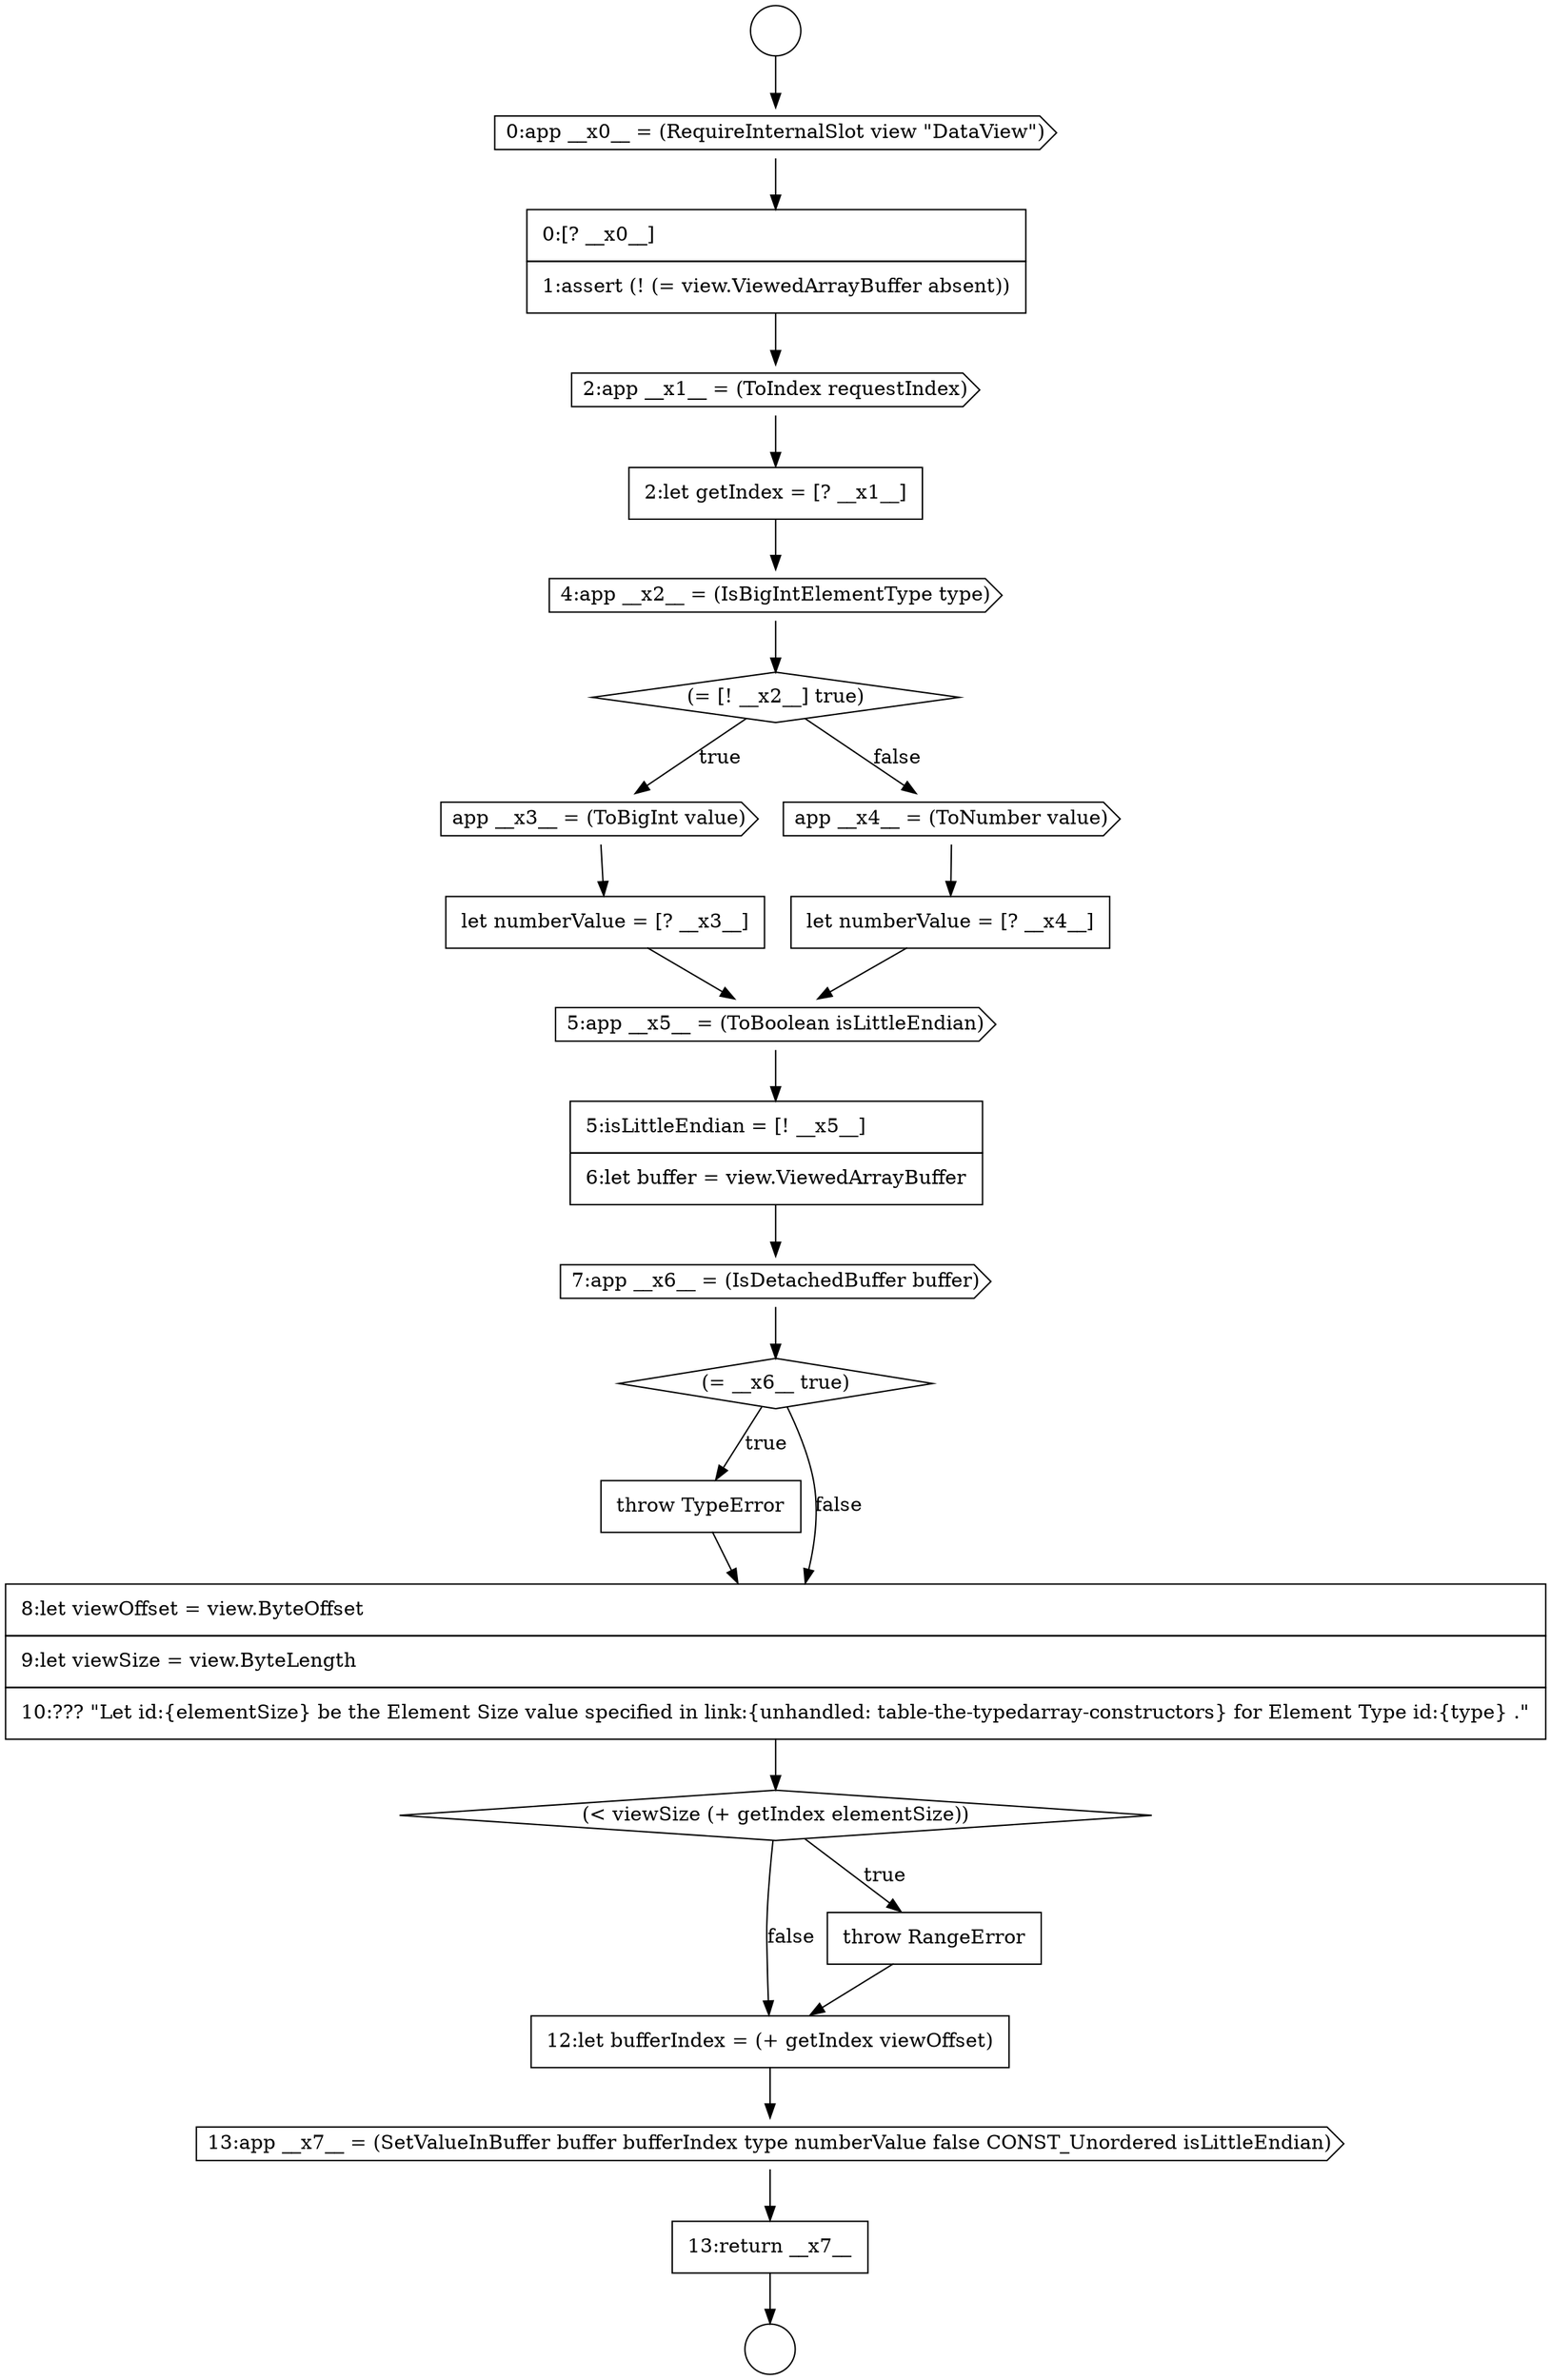 digraph {
  node17246 [shape=none, margin=0, label=<<font color="black">
    <table border="0" cellborder="1" cellspacing="0" cellpadding="10">
      <tr><td align="left">throw TypeError</td></tr>
    </table>
  </font>> color="black" fillcolor="white" style=filled]
  node17243 [shape=none, margin=0, label=<<font color="black">
    <table border="0" cellborder="1" cellspacing="0" cellpadding="10">
      <tr><td align="left">5:isLittleEndian = [! __x5__]</td></tr>
      <tr><td align="left">6:let buffer = view.ViewedArrayBuffer</td></tr>
    </table>
  </font>> color="black" fillcolor="white" style=filled]
  node17234 [shape=cds, label=<<font color="black">2:app __x1__ = (ToIndex requestIndex)</font>> color="black" fillcolor="white" style=filled]
  node17238 [shape=cds, label=<<font color="black">app __x3__ = (ToBigInt value)</font>> color="black" fillcolor="white" style=filled]
  node17242 [shape=cds, label=<<font color="black">5:app __x5__ = (ToBoolean isLittleEndian)</font>> color="black" fillcolor="white" style=filled]
  node17245 [shape=diamond, label=<<font color="black">(= __x6__ true)</font>> color="black" fillcolor="white" style=filled]
  node17232 [shape=cds, label=<<font color="black">0:app __x0__ = (RequireInternalSlot view &quot;DataView&quot;)</font>> color="black" fillcolor="white" style=filled]
  node17239 [shape=none, margin=0, label=<<font color="black">
    <table border="0" cellborder="1" cellspacing="0" cellpadding="10">
      <tr><td align="left">let numberValue = [? __x3__]</td></tr>
    </table>
  </font>> color="black" fillcolor="white" style=filled]
  node17236 [shape=cds, label=<<font color="black">4:app __x2__ = (IsBigIntElementType type)</font>> color="black" fillcolor="white" style=filled]
  node17248 [shape=diamond, label=<<font color="black">(&lt; viewSize (+ getIndex elementSize))</font>> color="black" fillcolor="white" style=filled]
  node17230 [shape=circle label=" " color="black" fillcolor="white" style=filled]
  node17233 [shape=none, margin=0, label=<<font color="black">
    <table border="0" cellborder="1" cellspacing="0" cellpadding="10">
      <tr><td align="left">0:[? __x0__]</td></tr>
      <tr><td align="left">1:assert (! (= view.ViewedArrayBuffer absent))</td></tr>
    </table>
  </font>> color="black" fillcolor="white" style=filled]
  node17252 [shape=none, margin=0, label=<<font color="black">
    <table border="0" cellborder="1" cellspacing="0" cellpadding="10">
      <tr><td align="left">13:return __x7__</td></tr>
    </table>
  </font>> color="black" fillcolor="white" style=filled]
  node17250 [shape=none, margin=0, label=<<font color="black">
    <table border="0" cellborder="1" cellspacing="0" cellpadding="10">
      <tr><td align="left">12:let bufferIndex = (+ getIndex viewOffset)</td></tr>
    </table>
  </font>> color="black" fillcolor="white" style=filled]
  node17235 [shape=none, margin=0, label=<<font color="black">
    <table border="0" cellborder="1" cellspacing="0" cellpadding="10">
      <tr><td align="left">2:let getIndex = [? __x1__]</td></tr>
    </table>
  </font>> color="black" fillcolor="white" style=filled]
  node17231 [shape=circle label=" " color="black" fillcolor="white" style=filled]
  node17241 [shape=none, margin=0, label=<<font color="black">
    <table border="0" cellborder="1" cellspacing="0" cellpadding="10">
      <tr><td align="left">let numberValue = [? __x4__]</td></tr>
    </table>
  </font>> color="black" fillcolor="white" style=filled]
  node17251 [shape=cds, label=<<font color="black">13:app __x7__ = (SetValueInBuffer buffer bufferIndex type numberValue false CONST_Unordered isLittleEndian)</font>> color="black" fillcolor="white" style=filled]
  node17244 [shape=cds, label=<<font color="black">7:app __x6__ = (IsDetachedBuffer buffer)</font>> color="black" fillcolor="white" style=filled]
  node17249 [shape=none, margin=0, label=<<font color="black">
    <table border="0" cellborder="1" cellspacing="0" cellpadding="10">
      <tr><td align="left">throw RangeError</td></tr>
    </table>
  </font>> color="black" fillcolor="white" style=filled]
  node17240 [shape=cds, label=<<font color="black">app __x4__ = (ToNumber value)</font>> color="black" fillcolor="white" style=filled]
  node17247 [shape=none, margin=0, label=<<font color="black">
    <table border="0" cellborder="1" cellspacing="0" cellpadding="10">
      <tr><td align="left">8:let viewOffset = view.ByteOffset</td></tr>
      <tr><td align="left">9:let viewSize = view.ByteLength</td></tr>
      <tr><td align="left">10:??? &quot;Let id:{elementSize} be the Element Size value specified in link:{unhandled: table-the-typedarray-constructors} for Element Type id:{type} .&quot;</td></tr>
    </table>
  </font>> color="black" fillcolor="white" style=filled]
  node17237 [shape=diamond, label=<<font color="black">(= [! __x2__] true)</font>> color="black" fillcolor="white" style=filled]
  node17234 -> node17235 [ color="black"]
  node17244 -> node17245 [ color="black"]
  node17242 -> node17243 [ color="black"]
  node17238 -> node17239 [ color="black"]
  node17245 -> node17246 [label=<<font color="black">true</font>> color="black"]
  node17245 -> node17247 [label=<<font color="black">false</font>> color="black"]
  node17243 -> node17244 [ color="black"]
  node17240 -> node17241 [ color="black"]
  node17233 -> node17234 [ color="black"]
  node17251 -> node17252 [ color="black"]
  node17239 -> node17242 [ color="black"]
  node17249 -> node17250 [ color="black"]
  node17237 -> node17238 [label=<<font color="black">true</font>> color="black"]
  node17237 -> node17240 [label=<<font color="black">false</font>> color="black"]
  node17250 -> node17251 [ color="black"]
  node17248 -> node17249 [label=<<font color="black">true</font>> color="black"]
  node17248 -> node17250 [label=<<font color="black">false</font>> color="black"]
  node17232 -> node17233 [ color="black"]
  node17252 -> node17231 [ color="black"]
  node17230 -> node17232 [ color="black"]
  node17247 -> node17248 [ color="black"]
  node17246 -> node17247 [ color="black"]
  node17236 -> node17237 [ color="black"]
  node17241 -> node17242 [ color="black"]
  node17235 -> node17236 [ color="black"]
}
